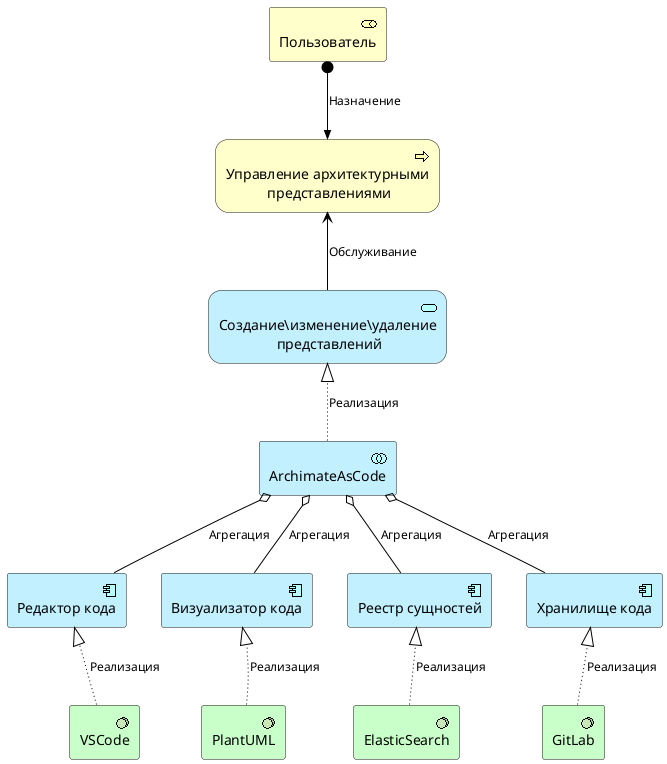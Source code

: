 @startuml ArchimateAsCode
!include <archimate/Archimate>

'деятельность
archimate #Business "Пользователь" as User <<business-role>>
archimate #Business "Управление архитектурными\n представлениями" as Process_1 <<business-process>>
'связи
Rel_Assignment(User, Process_1, Назначение)
'прикладные компоненты
archimate #Application "ArchimateAsCode" as App <<application-collaboration>>
archimate #Application "Редактор кода" as Editor <<application-component>>
archimate #Application "Визуализатор кода" as Visualizer <<application-component>>
archimate #Application "Реестр сущностей" as Registry <<application-component>>
archimate #Application "Хранилище кода" as Storage <<application-component>>
'прикладные сервисы
archimate #Application "Создание\изменение\удаление\n представлений" as Svc_1 <<application-service>>
'технологические компоненты
archimate #Technology "VSCode" as TechEditor <<technology-system-software>>
archimate #Technology "PlantUML" as TechVisualizer <<technology-system-software>>
archimate #Technology "ElasticSearch" as TechRegistry <<technology-system-software>>
archimate #Technology "GitLab" as TechStorage <<technology-system-software>>

'связи компонентов
Rel_Aggregation(App, Editor, Агрегация)
Rel_Aggregation(App, Visualizer, Агрегация)
Rel_Aggregation(App, Registry, Агрегация)
Rel_Aggregation(App, Storage, Агрегация)
Rel_Realization(App, Svc_1, Реализация)
'вертикальные связи бизнес-приклад
Rel_Serving(Svc_1, Process_1, Обслуживание)
'вертикальные связи приклад-технологии
Rel_Realization(TechEditor, Editor, Реализация)
Rel_Realization(TechVisualizer, Visualizer, Реализация)
Rel_Realization(TechRegistry, Registry, Реализация)
Rel_Realization(TechStorage, Storage, Реализация)

'расположение
Process_1-[hidden]->Svc_1
Svc_1-[hidden]->App
Editor-[hidden]->TechEditor
Visualizer-[hidden]->TechVisualizer
Registry-[hidden]->TechRegistry
Storage-[hidden]->TechStorage

@enduml